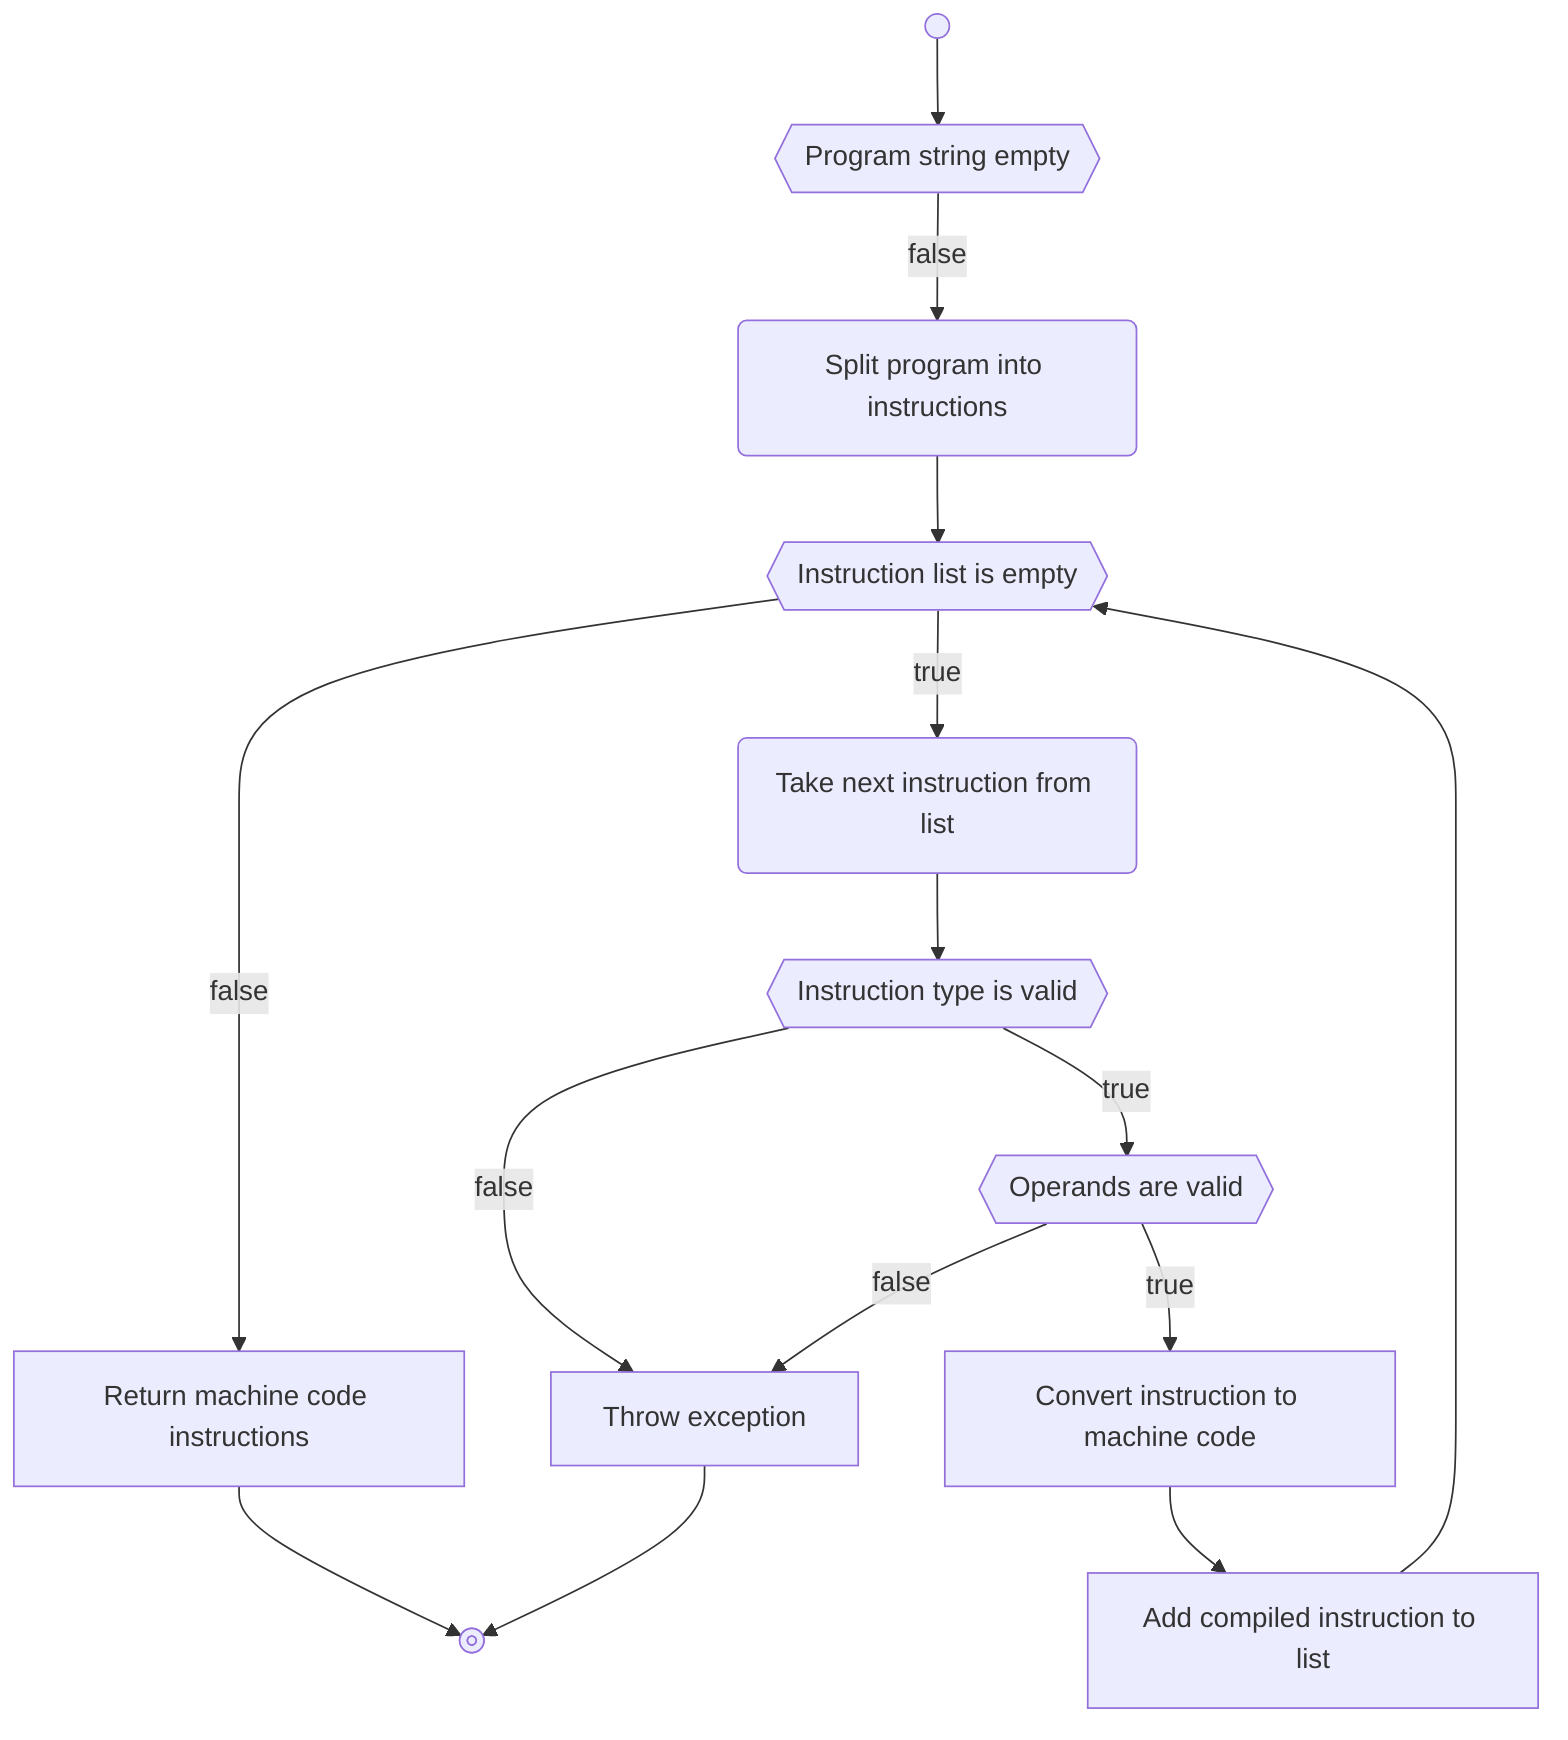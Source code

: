 flowchart TD
    start@{shape: start}
    splitIntoInstr@{shape: rounded, label: "Split program into instructions"}
    stringEmptyCheck@{shape: hexagon, label: "Program string empty"}
    instrAvailableCheck@{shape: hexagon, label : Instruction list is empty}
    takeNxtInstr@{shape: rounded, label: "Take next instruction from list"}
    instrExistsCheck@{shape: hexagon, label: "Instruction type is valid"}
    operandsValidCheck@{shape: hexagon, label: "Operands are valid"}
    throwError@{shape: rectangle, label: "Throw exception"}
    createMachineCode@{shape: rectangle, label: "Convert instruction to machine code"}
    addConvertedInstrToList@{shape: rectangle, label: "Add compiled instruction to list"}
    returnMachineCode@{shape: rectangle, label: "Return machine code instructions"}
    stop@{shape: stop}

start --> stringEmptyCheck
stringEmptyCheck -->|false|splitIntoInstr
splitIntoInstr --> instrAvailableCheck
instrAvailableCheck -->|true|takeNxtInstr
takeNxtInstr --> instrExistsCheck
instrExistsCheck -->|true| operandsValidCheck
instrExistsCheck -->|false| throwError
operandsValidCheck --> |false| throwError
operandsValidCheck --> |true|createMachineCode 
createMachineCode --> addConvertedInstrToList
addConvertedInstrToList --> instrAvailableCheck
instrAvailableCheck -->|false|returnMachineCode
returnMachineCode-->stop
throwError-->stop